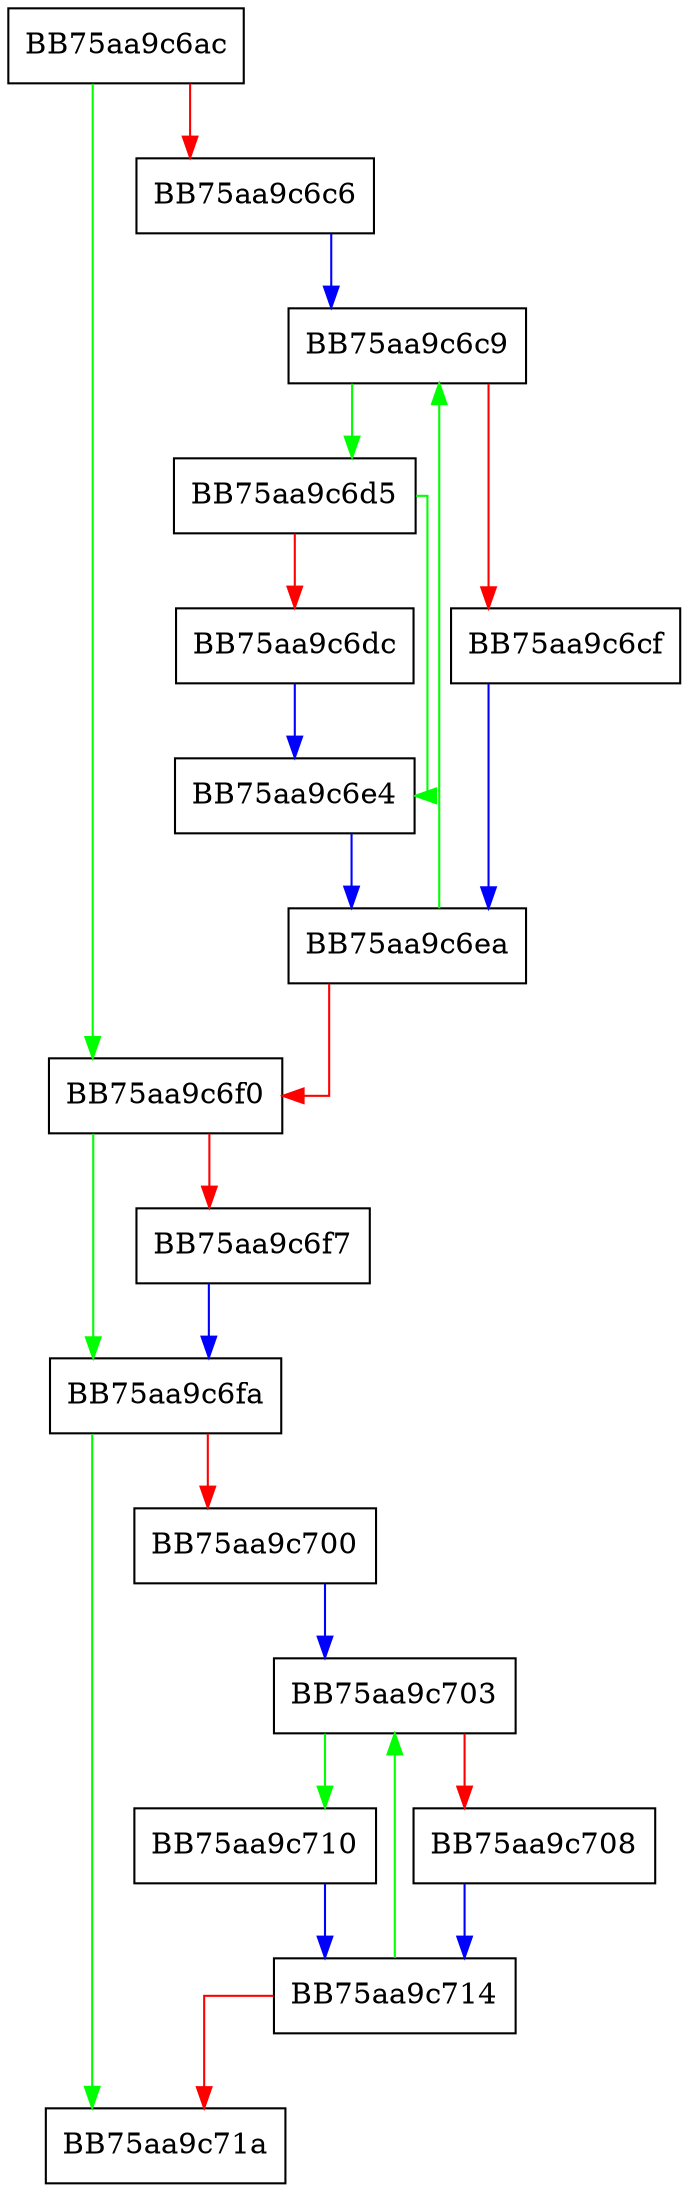 digraph equal_range {
  node [shape="box"];
  graph [splines=ortho];
  BB75aa9c6ac -> BB75aa9c6f0 [color="green"];
  BB75aa9c6ac -> BB75aa9c6c6 [color="red"];
  BB75aa9c6c6 -> BB75aa9c6c9 [color="blue"];
  BB75aa9c6c9 -> BB75aa9c6d5 [color="green"];
  BB75aa9c6c9 -> BB75aa9c6cf [color="red"];
  BB75aa9c6cf -> BB75aa9c6ea [color="blue"];
  BB75aa9c6d5 -> BB75aa9c6e4 [color="green"];
  BB75aa9c6d5 -> BB75aa9c6dc [color="red"];
  BB75aa9c6dc -> BB75aa9c6e4 [color="blue"];
  BB75aa9c6e4 -> BB75aa9c6ea [color="blue"];
  BB75aa9c6ea -> BB75aa9c6c9 [color="green"];
  BB75aa9c6ea -> BB75aa9c6f0 [color="red"];
  BB75aa9c6f0 -> BB75aa9c6fa [color="green"];
  BB75aa9c6f0 -> BB75aa9c6f7 [color="red"];
  BB75aa9c6f7 -> BB75aa9c6fa [color="blue"];
  BB75aa9c6fa -> BB75aa9c71a [color="green"];
  BB75aa9c6fa -> BB75aa9c700 [color="red"];
  BB75aa9c700 -> BB75aa9c703 [color="blue"];
  BB75aa9c703 -> BB75aa9c710 [color="green"];
  BB75aa9c703 -> BB75aa9c708 [color="red"];
  BB75aa9c708 -> BB75aa9c714 [color="blue"];
  BB75aa9c710 -> BB75aa9c714 [color="blue"];
  BB75aa9c714 -> BB75aa9c703 [color="green"];
  BB75aa9c714 -> BB75aa9c71a [color="red"];
}
